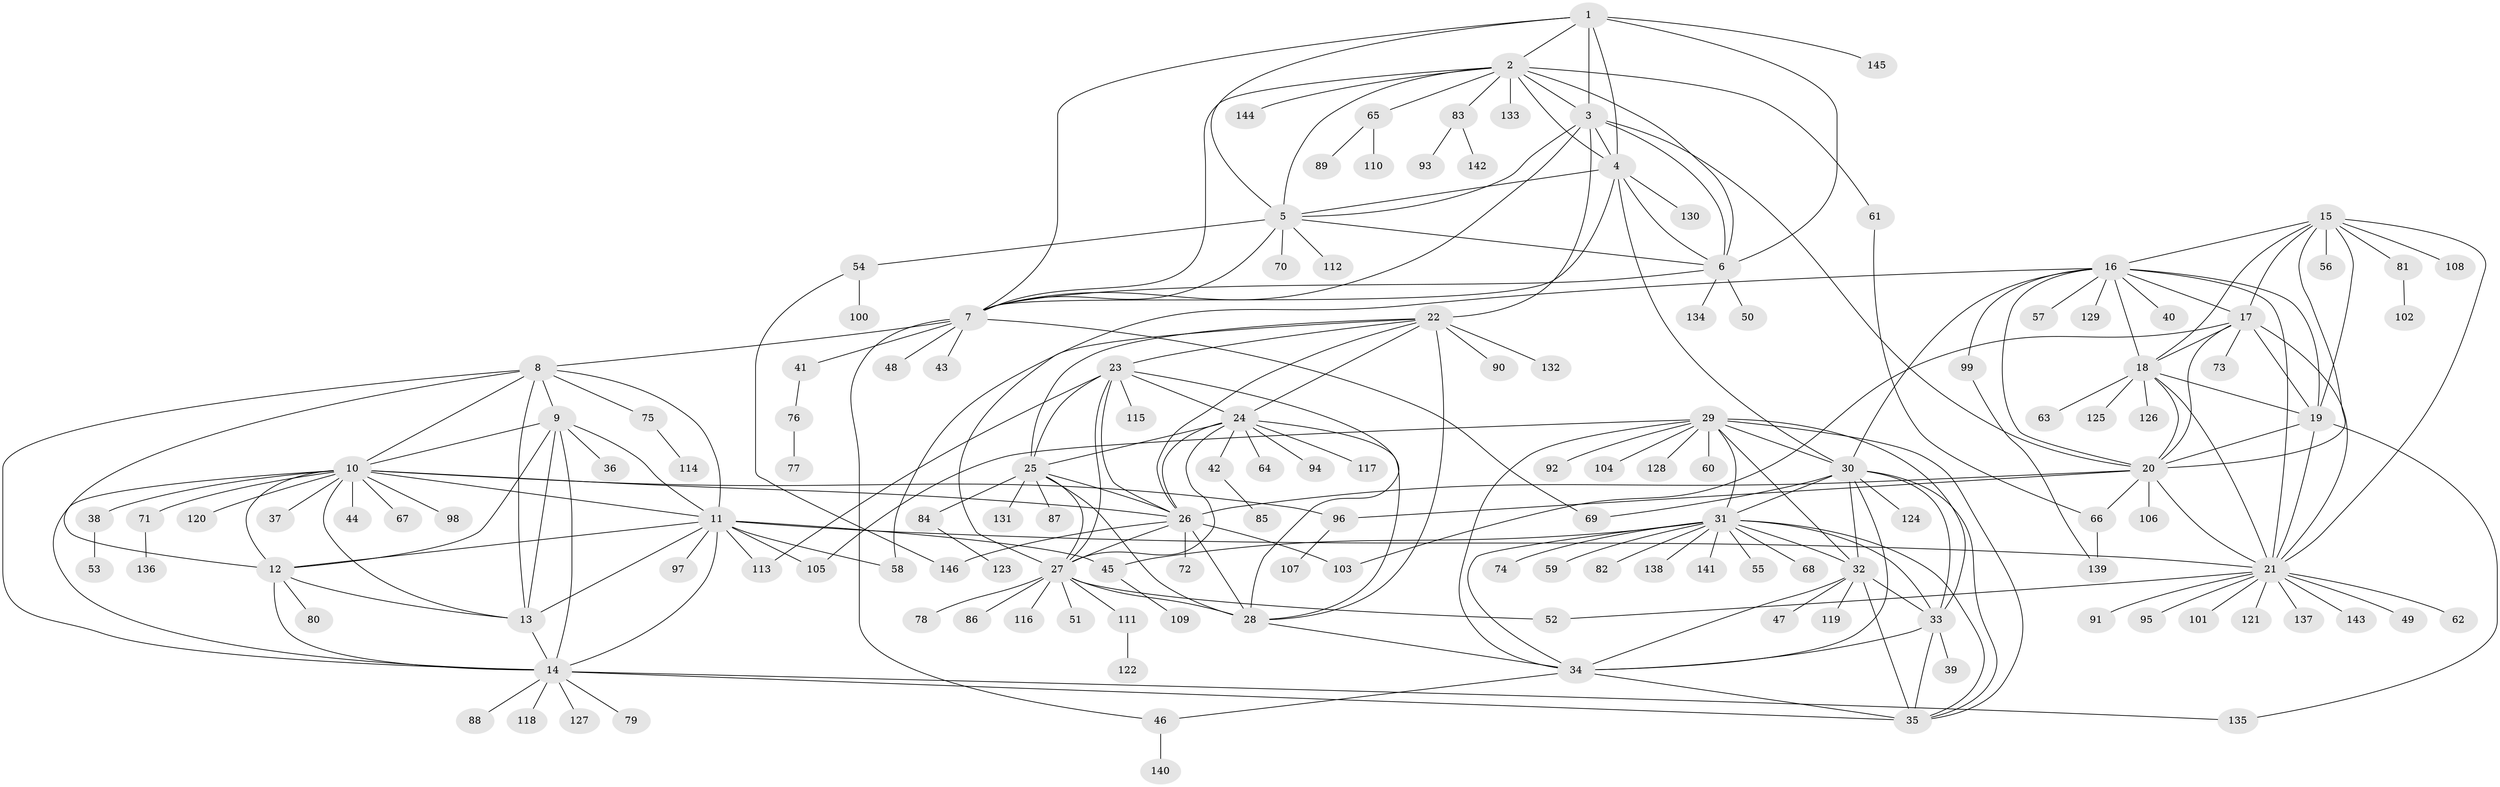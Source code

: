 // Generated by graph-tools (version 1.1) at 2025/02/03/09/25 03:02:34]
// undirected, 146 vertices, 239 edges
graph export_dot {
graph [start="1"]
  node [color=gray90,style=filled];
  1;
  2;
  3;
  4;
  5;
  6;
  7;
  8;
  9;
  10;
  11;
  12;
  13;
  14;
  15;
  16;
  17;
  18;
  19;
  20;
  21;
  22;
  23;
  24;
  25;
  26;
  27;
  28;
  29;
  30;
  31;
  32;
  33;
  34;
  35;
  36;
  37;
  38;
  39;
  40;
  41;
  42;
  43;
  44;
  45;
  46;
  47;
  48;
  49;
  50;
  51;
  52;
  53;
  54;
  55;
  56;
  57;
  58;
  59;
  60;
  61;
  62;
  63;
  64;
  65;
  66;
  67;
  68;
  69;
  70;
  71;
  72;
  73;
  74;
  75;
  76;
  77;
  78;
  79;
  80;
  81;
  82;
  83;
  84;
  85;
  86;
  87;
  88;
  89;
  90;
  91;
  92;
  93;
  94;
  95;
  96;
  97;
  98;
  99;
  100;
  101;
  102;
  103;
  104;
  105;
  106;
  107;
  108;
  109;
  110;
  111;
  112;
  113;
  114;
  115;
  116;
  117;
  118;
  119;
  120;
  121;
  122;
  123;
  124;
  125;
  126;
  127;
  128;
  129;
  130;
  131;
  132;
  133;
  134;
  135;
  136;
  137;
  138;
  139;
  140;
  141;
  142;
  143;
  144;
  145;
  146;
  1 -- 2;
  1 -- 3;
  1 -- 4;
  1 -- 5;
  1 -- 6;
  1 -- 7;
  1 -- 145;
  2 -- 3;
  2 -- 4;
  2 -- 5;
  2 -- 6;
  2 -- 7;
  2 -- 61;
  2 -- 65;
  2 -- 83;
  2 -- 133;
  2 -- 144;
  3 -- 4;
  3 -- 5;
  3 -- 6;
  3 -- 7;
  3 -- 20;
  3 -- 22;
  4 -- 5;
  4 -- 6;
  4 -- 7;
  4 -- 30;
  4 -- 130;
  5 -- 6;
  5 -- 7;
  5 -- 54;
  5 -- 70;
  5 -- 112;
  6 -- 7;
  6 -- 50;
  6 -- 134;
  7 -- 8;
  7 -- 41;
  7 -- 43;
  7 -- 46;
  7 -- 48;
  7 -- 69;
  8 -- 9;
  8 -- 10;
  8 -- 11;
  8 -- 12;
  8 -- 13;
  8 -- 14;
  8 -- 75;
  9 -- 10;
  9 -- 11;
  9 -- 12;
  9 -- 13;
  9 -- 14;
  9 -- 36;
  10 -- 11;
  10 -- 12;
  10 -- 13;
  10 -- 14;
  10 -- 26;
  10 -- 37;
  10 -- 38;
  10 -- 44;
  10 -- 67;
  10 -- 71;
  10 -- 96;
  10 -- 98;
  10 -- 120;
  11 -- 12;
  11 -- 13;
  11 -- 14;
  11 -- 21;
  11 -- 45;
  11 -- 58;
  11 -- 97;
  11 -- 105;
  11 -- 113;
  12 -- 13;
  12 -- 14;
  12 -- 80;
  13 -- 14;
  14 -- 35;
  14 -- 79;
  14 -- 88;
  14 -- 118;
  14 -- 127;
  14 -- 135;
  15 -- 16;
  15 -- 17;
  15 -- 18;
  15 -- 19;
  15 -- 20;
  15 -- 21;
  15 -- 56;
  15 -- 81;
  15 -- 108;
  16 -- 17;
  16 -- 18;
  16 -- 19;
  16 -- 20;
  16 -- 21;
  16 -- 30;
  16 -- 40;
  16 -- 57;
  16 -- 58;
  16 -- 99;
  16 -- 129;
  17 -- 18;
  17 -- 19;
  17 -- 20;
  17 -- 21;
  17 -- 73;
  17 -- 103;
  18 -- 19;
  18 -- 20;
  18 -- 21;
  18 -- 63;
  18 -- 125;
  18 -- 126;
  19 -- 20;
  19 -- 21;
  19 -- 135;
  20 -- 21;
  20 -- 26;
  20 -- 66;
  20 -- 96;
  20 -- 106;
  21 -- 49;
  21 -- 52;
  21 -- 62;
  21 -- 91;
  21 -- 95;
  21 -- 101;
  21 -- 121;
  21 -- 137;
  21 -- 143;
  22 -- 23;
  22 -- 24;
  22 -- 25;
  22 -- 26;
  22 -- 27;
  22 -- 28;
  22 -- 90;
  22 -- 132;
  23 -- 24;
  23 -- 25;
  23 -- 26;
  23 -- 27;
  23 -- 28;
  23 -- 113;
  23 -- 115;
  24 -- 25;
  24 -- 26;
  24 -- 27;
  24 -- 28;
  24 -- 42;
  24 -- 64;
  24 -- 94;
  24 -- 117;
  25 -- 26;
  25 -- 27;
  25 -- 28;
  25 -- 84;
  25 -- 87;
  25 -- 131;
  26 -- 27;
  26 -- 28;
  26 -- 72;
  26 -- 103;
  26 -- 146;
  27 -- 28;
  27 -- 51;
  27 -- 52;
  27 -- 78;
  27 -- 86;
  27 -- 111;
  27 -- 116;
  28 -- 34;
  29 -- 30;
  29 -- 31;
  29 -- 32;
  29 -- 33;
  29 -- 34;
  29 -- 35;
  29 -- 60;
  29 -- 92;
  29 -- 104;
  29 -- 105;
  29 -- 128;
  30 -- 31;
  30 -- 32;
  30 -- 33;
  30 -- 34;
  30 -- 35;
  30 -- 69;
  30 -- 124;
  31 -- 32;
  31 -- 33;
  31 -- 34;
  31 -- 35;
  31 -- 45;
  31 -- 55;
  31 -- 59;
  31 -- 68;
  31 -- 74;
  31 -- 82;
  31 -- 138;
  31 -- 141;
  32 -- 33;
  32 -- 34;
  32 -- 35;
  32 -- 47;
  32 -- 119;
  33 -- 34;
  33 -- 35;
  33 -- 39;
  34 -- 35;
  34 -- 46;
  38 -- 53;
  41 -- 76;
  42 -- 85;
  45 -- 109;
  46 -- 140;
  54 -- 100;
  54 -- 146;
  61 -- 66;
  65 -- 89;
  65 -- 110;
  66 -- 139;
  71 -- 136;
  75 -- 114;
  76 -- 77;
  81 -- 102;
  83 -- 93;
  83 -- 142;
  84 -- 123;
  96 -- 107;
  99 -- 139;
  111 -- 122;
}

